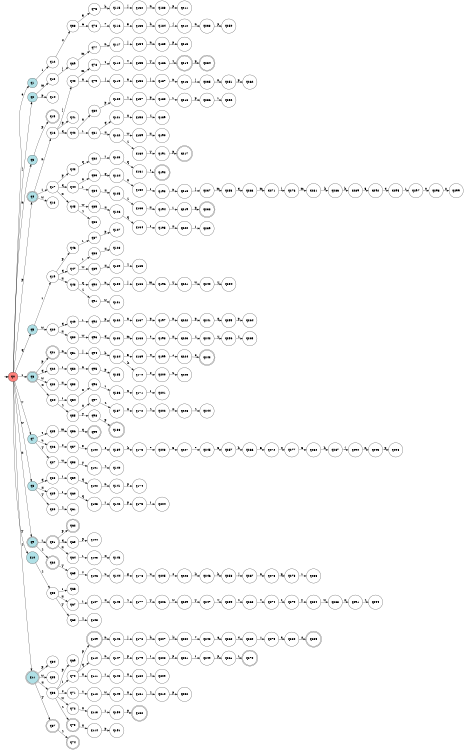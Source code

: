 digraph APTAALF {
__start0 [style = invis, shape = none, label = "", width = 0, height = 0];

rankdir=LR;
size="8,5";

s0 [style="filled", color="black", fillcolor="#ff817b" shape="circle", label="q0"];
s1 [style="filled", color="black", fillcolor="powderblue" shape="circle", label="q1"];
s2 [style="filled", color="black", fillcolor="powderblue" shape="circle", label="q2"];
s3 [style="filled", color="black", fillcolor="powderblue" shape="circle", label="q3"];
s4 [style="rounded,filled", color="black", fillcolor="powderblue" shape="doublecircle", label="q4"];
s5 [style="filled", color="black", fillcolor="powderblue" shape="circle", label="q5"];
s6 [style="rounded,filled", color="black", fillcolor="powderblue" shape="doublecircle", label="q6"];
s7 [style="filled", color="black", fillcolor="powderblue" shape="circle", label="q7"];
s8 [style="filled", color="black", fillcolor="powderblue" shape="circle", label="q8"];
s9 [style="rounded,filled", color="black", fillcolor="powderblue" shape="doublecircle", label="q9"];
s10 [style="filled", color="black", fillcolor="powderblue" shape="circle", label="q10"];
s11 [style="rounded,filled", color="black", fillcolor="powderblue" shape="doublecircle", label="q11"];
s12 [style="filled", color="black", fillcolor="white" shape="circle", label="q12"];
s13 [style="filled", color="black", fillcolor="white" shape="circle", label="q13"];
s14 [style="filled", color="black", fillcolor="white" shape="circle", label="q14"];
s15 [style="rounded,filled", color="black", fillcolor="white" shape="doublecircle", label="q15"];
s16 [style="filled", color="black", fillcolor="white" shape="circle", label="q16"];
s17 [style="filled", color="black", fillcolor="white" shape="circle", label="q17"];
s18 [style="filled", color="black", fillcolor="white" shape="circle", label="q18"];
s19 [style="filled", color="black", fillcolor="white" shape="circle", label="q19"];
s20 [style="filled", color="black", fillcolor="white" shape="circle", label="q20"];
s21 [style="rounded,filled", color="black", fillcolor="white" shape="doublecircle", label="q21"];
s22 [style="filled", color="black", fillcolor="white" shape="circle", label="q22"];
s23 [style="filled", color="black", fillcolor="white" shape="circle", label="q23"];
s24 [style="filled", color="black", fillcolor="white" shape="circle", label="q24"];
s25 [style="filled", color="black", fillcolor="white" shape="circle", label="q25"];
s26 [style="filled", color="black", fillcolor="white" shape="circle", label="q26"];
s27 [style="filled", color="black", fillcolor="white" shape="circle", label="q27"];
s28 [style="filled", color="black", fillcolor="white" shape="circle", label="q28"];
s29 [style="filled", color="black", fillcolor="white" shape="circle", label="q29"];
s30 [style="filled", color="black", fillcolor="white" shape="circle", label="q30"];
s31 [style="rounded,filled", color="black", fillcolor="white" shape="doublecircle", label="q31"];
s32 [style="rounded,filled", color="black", fillcolor="white" shape="doublecircle", label="q32"];
s33 [style="filled", color="black", fillcolor="white" shape="circle", label="q33"];
s34 [style="filled", color="black", fillcolor="white" shape="circle", label="q34"];
s35 [style="filled", color="black", fillcolor="white" shape="circle", label="q35"];
s36 [style="filled", color="black", fillcolor="white" shape="circle", label="q36"];
s37 [style="rounded,filled", color="black", fillcolor="white" shape="doublecircle", label="q37"];
s38 [style="filled", color="black", fillcolor="white" shape="circle", label="q38"];
s39 [style="filled", color="black", fillcolor="white" shape="circle", label="q39"];
s40 [style="filled", color="black", fillcolor="white" shape="circle", label="q40"];
s41 [style="filled", color="black", fillcolor="white" shape="circle", label="q41"];
s42 [style="filled", color="black", fillcolor="white" shape="circle", label="q42"];
s43 [style="filled", color="black", fillcolor="white" shape="circle", label="q43"];
s44 [style="filled", color="black", fillcolor="white" shape="circle", label="q44"];
s45 [style="filled", color="black", fillcolor="white" shape="circle", label="q45"];
s46 [style="filled", color="black", fillcolor="white" shape="circle", label="q46"];
s47 [style="filled", color="black", fillcolor="white" shape="circle", label="q47"];
s48 [style="filled", color="black", fillcolor="white" shape="circle", label="q48"];
s49 [style="filled", color="black", fillcolor="white" shape="circle", label="q49"];
s50 [style="filled", color="black", fillcolor="white" shape="circle", label="q50"];
s51 [style="filled", color="black", fillcolor="white" shape="circle", label="q51"];
s52 [style="filled", color="black", fillcolor="white" shape="circle", label="q52"];
s53 [style="filled", color="black", fillcolor="white" shape="circle", label="q53"];
s54 [style="filled", color="black", fillcolor="white" shape="circle", label="q54"];
s55 [style="filled", color="black", fillcolor="white" shape="circle", label="q55"];
s56 [style="filled", color="black", fillcolor="white" shape="circle", label="q56"];
s57 [style="filled", color="black", fillcolor="white" shape="circle", label="q57"];
s58 [style="filled", color="black", fillcolor="white" shape="circle", label="q58"];
s59 [style="filled", color="black", fillcolor="white" shape="circle", label="q59"];
s60 [style="filled", color="black", fillcolor="white" shape="circle", label="q60"];
s61 [style="filled", color="black", fillcolor="white" shape="circle", label="q61"];
s62 [style="rounded,filled", color="black", fillcolor="white" shape="doublecircle", label="q62"];
s63 [style="filled", color="black", fillcolor="white" shape="circle", label="q63"];
s64 [style="filled", color="black", fillcolor="white" shape="circle", label="q64"];
s65 [style="filled", color="black", fillcolor="white" shape="circle", label="q65"];
s66 [style="filled", color="black", fillcolor="white" shape="circle", label="q66"];
s67 [style="filled", color="black", fillcolor="white" shape="circle", label="q67"];
s68 [style="filled", color="black", fillcolor="white" shape="circle", label="q68"];
s69 [style="filled", color="black", fillcolor="white" shape="circle", label="q69"];
s70 [style="filled", color="black", fillcolor="white" shape="circle", label="q70"];
s71 [style="filled", color="black", fillcolor="white" shape="circle", label="q71"];
s72 [style="filled", color="black", fillcolor="white" shape="circle", label="q72"];
s73 [style="rounded,filled", color="black", fillcolor="white" shape="doublecircle", label="q73"];
s74 [style="rounded,filled", color="black", fillcolor="white" shape="doublecircle", label="q74"];
s75 [style="filled", color="black", fillcolor="white" shape="circle", label="q75"];
s76 [style="filled", color="black", fillcolor="white" shape="circle", label="q76"];
s77 [style="filled", color="black", fillcolor="white" shape="circle", label="q77"];
s78 [style="filled", color="black", fillcolor="white" shape="circle", label="q78"];
s79 [style="filled", color="black", fillcolor="white" shape="circle", label="q79"];
s80 [style="filled", color="black", fillcolor="white" shape="circle", label="q80"];
s81 [style="filled", color="black", fillcolor="white" shape="circle", label="q81"];
s82 [style="filled", color="black", fillcolor="white" shape="circle", label="q82"];
s83 [style="filled", color="black", fillcolor="white" shape="circle", label="q83"];
s84 [style="filled", color="black", fillcolor="white" shape="circle", label="q84"];
s85 [style="filled", color="black", fillcolor="white" shape="circle", label="q85"];
s86 [style="filled", color="black", fillcolor="white" shape="circle", label="q86"];
s87 [style="filled", color="black", fillcolor="white" shape="circle", label="q87"];
s88 [style="filled", color="black", fillcolor="white" shape="circle", label="q88"];
s89 [style="filled", color="black", fillcolor="white" shape="circle", label="q89"];
s90 [style="filled", color="black", fillcolor="white" shape="circle", label="q90"];
s91 [style="filled", color="black", fillcolor="white" shape="circle", label="q91"];
s92 [style="filled", color="black", fillcolor="white" shape="circle", label="q92"];
s93 [style="filled", color="black", fillcolor="white" shape="circle", label="q93"];
s94 [style="filled", color="black", fillcolor="white" shape="circle", label="q94"];
s95 [style="filled", color="black", fillcolor="white" shape="circle", label="q95"];
s96 [style="filled", color="black", fillcolor="white" shape="circle", label="q96"];
s97 [style="filled", color="black", fillcolor="white" shape="circle", label="q97"];
s98 [style="filled", color="black", fillcolor="white" shape="circle", label="q98"];
s99 [style="rounded,filled", color="black", fillcolor="white" shape="doublecircle", label="q99"];
s100 [style="filled", color="black", fillcolor="white" shape="circle", label="q100"];
s101 [style="filled", color="black", fillcolor="white" shape="circle", label="q101"];
s102 [style="filled", color="black", fillcolor="white" shape="circle", label="q102"];
s103 [style="filled", color="black", fillcolor="white" shape="circle", label="q103"];
s104 [style="filled", color="black", fillcolor="white" shape="circle", label="q104"];
s105 [style="filled", color="black", fillcolor="white" shape="circle", label="q105"];
s106 [style="filled", color="black", fillcolor="white" shape="circle", label="q106"];
s107 [style="filled", color="black", fillcolor="white" shape="circle", label="q107"];
s108 [style="filled", color="black", fillcolor="white" shape="circle", label="q108"];
s109 [style="rounded,filled", color="black", fillcolor="white" shape="doublecircle", label="q109"];
s110 [style="filled", color="black", fillcolor="white" shape="circle", label="q110"];
s111 [style="filled", color="black", fillcolor="white" shape="circle", label="q111"];
s112 [style="filled", color="black", fillcolor="white" shape="circle", label="q112"];
s113 [style="filled", color="black", fillcolor="white" shape="circle", label="q113"];
s114 [style="filled", color="black", fillcolor="white" shape="circle", label="q114"];
s115 [style="filled", color="black", fillcolor="white" shape="circle", label="q115"];
s116 [style="filled", color="black", fillcolor="white" shape="circle", label="q116"];
s117 [style="filled", color="black", fillcolor="white" shape="circle", label="q117"];
s118 [style="filled", color="black", fillcolor="white" shape="circle", label="q118"];
s119 [style="filled", color="black", fillcolor="white" shape="circle", label="q119"];
s120 [style="filled", color="black", fillcolor="white" shape="circle", label="q120"];
s121 [style="filled", color="black", fillcolor="white" shape="circle", label="q121"];
s122 [style="filled", color="black", fillcolor="white" shape="circle", label="q122"];
s123 [style="filled", color="black", fillcolor="white" shape="circle", label="q123"];
s124 [style="filled", color="black", fillcolor="white" shape="circle", label="q124"];
s125 [style="filled", color="black", fillcolor="white" shape="circle", label="q125"];
s126 [style="filled", color="black", fillcolor="white" shape="circle", label="q126"];
s127 [style="filled", color="black", fillcolor="white" shape="circle", label="q127"];
s128 [style="filled", color="black", fillcolor="white" shape="circle", label="q128"];
s129 [style="filled", color="black", fillcolor="white" shape="circle", label="q129"];
s130 [style="filled", color="black", fillcolor="white" shape="circle", label="q130"];
s131 [style="filled", color="black", fillcolor="white" shape="circle", label="q131"];
s132 [style="filled", color="black", fillcolor="white" shape="circle", label="q132"];
s133 [style="filled", color="black", fillcolor="white" shape="circle", label="q133"];
s134 [style="filled", color="black", fillcolor="white" shape="circle", label="q134"];
s135 [style="filled", color="black", fillcolor="white" shape="circle", label="q135"];
s136 [style="filled", color="black", fillcolor="white" shape="circle", label="q136"];
s137 [style="filled", color="black", fillcolor="white" shape="circle", label="q137"];
s138 [style="rounded,filled", color="black", fillcolor="white" shape="doublecircle", label="q138"];
s139 [style="filled", color="black", fillcolor="white" shape="circle", label="q139"];
s140 [style="filled", color="black", fillcolor="white" shape="circle", label="q140"];
s141 [style="filled", color="black", fillcolor="white" shape="circle", label="q141"];
s142 [style="filled", color="black", fillcolor="white" shape="circle", label="q142"];
s143 [style="filled", color="black", fillcolor="white" shape="circle", label="q143"];
s144 [style="filled", color="black", fillcolor="white" shape="circle", label="q144"];
s145 [style="filled", color="black", fillcolor="white" shape="circle", label="q145"];
s146 [style="filled", color="black", fillcolor="white" shape="circle", label="q146"];
s147 [style="filled", color="black", fillcolor="white" shape="circle", label="q147"];
s148 [style="filled", color="black", fillcolor="white" shape="circle", label="q148"];
s149 [style="filled", color="black", fillcolor="white" shape="circle", label="q149"];
s150 [style="filled", color="black", fillcolor="white" shape="circle", label="q150"];
s151 [style="filled", color="black", fillcolor="white" shape="circle", label="q151"];
s152 [style="filled", color="black", fillcolor="white" shape="circle", label="q152"];
s153 [style="filled", color="black", fillcolor="white" shape="circle", label="q153"];
s154 [style="filled", color="black", fillcolor="white" shape="circle", label="q154"];
s155 [style="filled", color="black", fillcolor="white" shape="circle", label="q155"];
s156 [style="filled", color="black", fillcolor="white" shape="circle", label="q156"];
s157 [style="filled", color="black", fillcolor="white" shape="circle", label="q157"];
s158 [style="filled", color="black", fillcolor="white" shape="circle", label="q158"];
s159 [style="filled", color="black", fillcolor="white" shape="circle", label="q159"];
s160 [style="filled", color="black", fillcolor="white" shape="circle", label="q160"];
s161 [style="filled", color="black", fillcolor="white" shape="circle", label="q161"];
s162 [style="filled", color="black", fillcolor="white" shape="circle", label="q162"];
s163 [style="filled", color="black", fillcolor="white" shape="circle", label="q163"];
s164 [style="filled", color="black", fillcolor="white" shape="circle", label="q164"];
s165 [style="filled", color="black", fillcolor="white" shape="circle", label="q165"];
s166 [style="filled", color="black", fillcolor="white" shape="circle", label="q166"];
s167 [style="filled", color="black", fillcolor="white" shape="circle", label="q167"];
s168 [style="filled", color="black", fillcolor="white" shape="circle", label="q168"];
s169 [style="filled", color="black", fillcolor="white" shape="circle", label="q169"];
s170 [style="filled", color="black", fillcolor="white" shape="circle", label="q170"];
s171 [style="filled", color="black", fillcolor="white" shape="circle", label="q171"];
s172 [style="filled", color="black", fillcolor="white" shape="circle", label="q172"];
s173 [style="filled", color="black", fillcolor="white" shape="circle", label="q173"];
s174 [style="filled", color="black", fillcolor="white" shape="circle", label="q174"];
s175 [style="filled", color="black", fillcolor="white" shape="circle", label="q175"];
s176 [style="filled", color="black", fillcolor="white" shape="circle", label="q176"];
s177 [style="filled", color="black", fillcolor="white" shape="circle", label="q177"];
s178 [style="filled", color="black", fillcolor="white" shape="circle", label="q178"];
s179 [style="filled", color="black", fillcolor="white" shape="circle", label="q179"];
s180 [style="filled", color="black", fillcolor="white" shape="circle", label="q180"];
s181 [style="filled", color="black", fillcolor="white" shape="circle", label="q181"];
s182 [style="rounded,filled", color="black", fillcolor="white" shape="doublecircle", label="q182"];
s183 [style="filled", color="black", fillcolor="white" shape="circle", label="q183"];
s184 [style="filled", color="black", fillcolor="white" shape="circle", label="q184"];
s185 [style="filled", color="black", fillcolor="white" shape="circle", label="q185"];
s186 [style="filled", color="black", fillcolor="white" shape="circle", label="q186"];
s187 [style="filled", color="black", fillcolor="white" shape="circle", label="q187"];
s188 [style="filled", color="black", fillcolor="white" shape="circle", label="q188"];
s189 [style="filled", color="black", fillcolor="white" shape="circle", label="q189"];
s190 [style="filled", color="black", fillcolor="white" shape="circle", label="q190"];
s191 [style="filled", color="black", fillcolor="white" shape="circle", label="q191"];
s192 [style="rounded,filled", color="black", fillcolor="white" shape="doublecircle", label="q192"];
s193 [style="filled", color="black", fillcolor="white" shape="circle", label="q193"];
s194 [style="filled", color="black", fillcolor="white" shape="circle", label="q194"];
s195 [style="filled", color="black", fillcolor="white" shape="circle", label="q195"];
s196 [style="filled", color="black", fillcolor="white" shape="circle", label="q196"];
s197 [style="filled", color="black", fillcolor="white" shape="circle", label="q197"];
s198 [style="filled", color="black", fillcolor="white" shape="circle", label="q198"];
s199 [style="filled", color="black", fillcolor="white" shape="circle", label="q199"];
s200 [style="filled", color="black", fillcolor="white" shape="circle", label="q200"];
s201 [style="filled", color="black", fillcolor="white" shape="circle", label="q201"];
s202 [style="filled", color="black", fillcolor="white" shape="circle", label="q202"];
s203 [style="filled", color="black", fillcolor="white" shape="circle", label="q203"];
s204 [style="filled", color="black", fillcolor="white" shape="circle", label="q204"];
s205 [style="filled", color="black", fillcolor="white" shape="circle", label="q205"];
s206 [style="filled", color="black", fillcolor="white" shape="circle", label="q206"];
s207 [style="filled", color="black", fillcolor="white" shape="circle", label="q207"];
s208 [style="filled", color="black", fillcolor="white" shape="circle", label="q208"];
s209 [style="filled", color="black", fillcolor="white" shape="circle", label="q209"];
s210 [style="filled", color="black", fillcolor="white" shape="circle", label="q210"];
s211 [style="filled", color="black", fillcolor="white" shape="circle", label="q211"];
s212 [style="filled", color="black", fillcolor="white" shape="circle", label="q212"];
s213 [style="filled", color="black", fillcolor="white" shape="circle", label="q213"];
s214 [style="rounded,filled", color="black", fillcolor="white" shape="doublecircle", label="q214"];
s215 [style="filled", color="black", fillcolor="white" shape="circle", label="q215"];
s216 [style="filled", color="black", fillcolor="white" shape="circle", label="q216"];
s217 [style="rounded,filled", color="black", fillcolor="white" shape="doublecircle", label="q217"];
s218 [style="filled", color="black", fillcolor="white" shape="circle", label="q218"];
s219 [style="filled", color="black", fillcolor="white" shape="circle", label="q219"];
s220 [style="filled", color="black", fillcolor="white" shape="circle", label="q220"];
s221 [style="filled", color="black", fillcolor="white" shape="circle", label="q221"];
s222 [style="filled", color="black", fillcolor="white" shape="circle", label="q222"];
s223 [style="filled", color="black", fillcolor="white" shape="circle", label="q223"];
s224 [style="filled", color="black", fillcolor="white" shape="circle", label="q224"];
s225 [style="filled", color="black", fillcolor="white" shape="circle", label="q225"];
s226 [style="filled", color="black", fillcolor="white" shape="circle", label="q226"];
s227 [style="filled", color="black", fillcolor="white" shape="circle", label="q227"];
s228 [style="filled", color="black", fillcolor="white" shape="circle", label="q228"];
s229 [style="filled", color="black", fillcolor="white" shape="circle", label="q229"];
s230 [style="filled", color="black", fillcolor="white" shape="circle", label="q230"];
s231 [style="filled", color="black", fillcolor="white" shape="circle", label="q231"];
s232 [style="filled", color="black", fillcolor="white" shape="circle", label="q232"];
s233 [style="filled", color="black", fillcolor="white" shape="circle", label="q233"];
s234 [style="rounded,filled", color="black", fillcolor="white" shape="doublecircle", label="q234"];
s235 [style="filled", color="black", fillcolor="white" shape="circle", label="q235"];
s236 [style="filled", color="black", fillcolor="white" shape="circle", label="q236"];
s237 [style="filled", color="black", fillcolor="white" shape="circle", label="q237"];
s238 [style="rounded,filled", color="black", fillcolor="white" shape="doublecircle", label="q238"];
s239 [style="filled", color="black", fillcolor="white" shape="circle", label="q239"];
s240 [style="filled", color="black", fillcolor="white" shape="circle", label="q240"];
s241 [style="filled", color="black", fillcolor="white" shape="circle", label="q241"];
s242 [style="filled", color="black", fillcolor="white" shape="circle", label="q242"];
s243 [style="rounded,filled", color="black", fillcolor="white" shape="doublecircle", label="q243"];
s244 [style="filled", color="black", fillcolor="white" shape="circle", label="q244"];
s245 [style="filled", color="black", fillcolor="white" shape="circle", label="q245"];
s246 [style="filled", color="black", fillcolor="white" shape="circle", label="q246"];
s247 [style="filled", color="black", fillcolor="white" shape="circle", label="q247"];
s248 [style="filled", color="black", fillcolor="white" shape="circle", label="q248"];
s249 [style="filled", color="black", fillcolor="white" shape="circle", label="q249"];
s250 [style="filled", color="black", fillcolor="white" shape="circle", label="q250"];
s251 [style="filled", color="black", fillcolor="white" shape="circle", label="q251"];
s252 [style="filled", color="black", fillcolor="white" shape="circle", label="q252"];
s253 [style="filled", color="black", fillcolor="white" shape="circle", label="q253"];
s254 [style="filled", color="black", fillcolor="white" shape="circle", label="q254"];
s255 [style="filled", color="black", fillcolor="white" shape="circle", label="q255"];
s256 [style="filled", color="black", fillcolor="white" shape="circle", label="q256"];
s257 [style="filled", color="black", fillcolor="white" shape="circle", label="q257"];
s258 [style="filled", color="black", fillcolor="white" shape="circle", label="q258"];
s259 [style="filled", color="black", fillcolor="white" shape="circle", label="q259"];
s260 [style="filled", color="black", fillcolor="white" shape="circle", label="q260"];
s261 [style="filled", color="black", fillcolor="white" shape="circle", label="q261"];
s262 [style="filled", color="black", fillcolor="white" shape="circle", label="q262"];
s263 [style="filled", color="black", fillcolor="white" shape="circle", label="q263"];
s264 [style="filled", color="black", fillcolor="white" shape="circle", label="q264"];
s265 [style="filled", color="black", fillcolor="white" shape="circle", label="q265"];
s266 [style="filled", color="black", fillcolor="white" shape="circle", label="q266"];
s267 [style="filled", color="black", fillcolor="white" shape="circle", label="q267"];
s268 [style="filled", color="black", fillcolor="white" shape="circle", label="q268"];
s269 [style="filled", color="black", fillcolor="white" shape="circle", label="q269"];
s270 [style="rounded,filled", color="black", fillcolor="white" shape="doublecircle", label="q270"];
s271 [style="filled", color="black", fillcolor="white" shape="circle", label="q271"];
s272 [style="filled", color="black", fillcolor="white" shape="circle", label="q272"];
s273 [style="filled", color="black", fillcolor="white" shape="circle", label="q273"];
s274 [style="filled", color="black", fillcolor="white" shape="circle", label="q274"];
s275 [style="filled", color="black", fillcolor="white" shape="circle", label="q275"];
s276 [style="filled", color="black", fillcolor="white" shape="circle", label="q276"];
s277 [style="filled", color="black", fillcolor="white" shape="circle", label="q277"];
s278 [style="filled", color="black", fillcolor="white" shape="circle", label="q278"];
s279 [style="filled", color="black", fillcolor="white" shape="circle", label="q279"];
s280 [style="filled", color="black", fillcolor="white" shape="circle", label="q280"];
s281 [style="filled", color="black", fillcolor="white" shape="circle", label="q281"];
s282 [style="filled", color="black", fillcolor="white" shape="circle", label="q282"];
s283 [style="filled", color="black", fillcolor="white" shape="circle", label="q283"];
s284 [style="filled", color="black", fillcolor="white" shape="circle", label="q284"];
s285 [style="rounded,filled", color="black", fillcolor="white" shape="doublecircle", label="q285"];
s286 [style="filled", color="black", fillcolor="white" shape="circle", label="q286"];
s287 [style="filled", color="black", fillcolor="white" shape="circle", label="q287"];
s288 [style="filled", color="black", fillcolor="white" shape="circle", label="q288"];
s289 [style="filled", color="black", fillcolor="white" shape="circle", label="q289"];
s290 [style="filled", color="black", fillcolor="white" shape="circle", label="q290"];
s291 [style="filled", color="black", fillcolor="white" shape="circle", label="q291"];
s292 [style="filled", color="black", fillcolor="white" shape="circle", label="q292"];
s293 [style="filled", color="black", fillcolor="white" shape="circle", label="q293"];
s294 [style="filled", color="black", fillcolor="white" shape="circle", label="q294"];
s295 [style="filled", color="black", fillcolor="white" shape="circle", label="q295"];
s296 [style="filled", color="black", fillcolor="white" shape="circle", label="q296"];
s297 [style="filled", color="black", fillcolor="white" shape="circle", label="q297"];
s298 [style="filled", color="black", fillcolor="white" shape="circle", label="q298"];
s299 [style="filled", color="black", fillcolor="white" shape="circle", label="q299"];
subgraph cluster_main { 
	graph [pad=".75", ranksep="0.15", nodesep="0.15"];
	 style=invis; 
	__start0 -> s0 [penwidth=2];
}
s0 -> s1 [label="0"];
s0 -> s2 [label="j"];
s0 -> s3 [label="n"];
s0 -> s4 [label="p"];
s0 -> s5 [label="q"];
s0 -> s6 [label="r"];
s0 -> s7 [label="v"];
s0 -> s8 [label="w"];
s0 -> s9 [label="x"];
s0 -> s10 [label="y"];
s0 -> s11 [label="z"];
s1 -> s12 [label="1"];
s2 -> s13 [label="m"];
s2 -> s14 [label="p"];
s3 -> s15 [label="p"];
s4 -> s16 [label="n"];
s4 -> s17 [label="r"];
s4 -> s18 [label="w"];
s5 -> s19 [label="r"];
s5 -> s20 [label="w"];
s6 -> s21 [label="p"];
s6 -> s22 [label="q"];
s6 -> s23 [label="w"];
s6 -> s24 [label="x"];
s7 -> s25 [label="t"];
s7 -> s26 [label="u"];
s7 -> s27 [label="y"];
s8 -> s28 [label="q"];
s8 -> s29 [label="x"];
s8 -> s30 [label="y"];
s9 -> s31 [label="r"];
s9 -> s32 [label="z"];
s10 -> s33 [label="z"];
s11 -> s34 [label="p"];
s11 -> s35 [label="w"];
s11 -> s36 [label="x"];
s11 -> s37 [label="y"];
s12 -> s38 [label="4"];
s13 -> s39 [label="j"];
s16 -> s40 [label="j"];
s16 -> s41 [label="p"];
s16 -> s42 [label="q"];
s17 -> s43 [label="p"];
s17 -> s44 [label="q"];
s17 -> s45 [label="x"];
s19 -> s46 [label="p"];
s19 -> s47 [label="q"];
s19 -> s48 [label="x"];
s20 -> s49 [label="q"];
s20 -> s50 [label="x"];
s21 -> s51 [label="n"];
s22 -> s52 [label="r"];
s23 -> s53 [label="x"];
s24 -> s54 [label="r"];
s24 -> s55 [label="z"];
s25 -> s56 [label="m"];
s26 -> s57 [label="s"];
s27 -> s58 [label="w"];
s28 -> s59 [label="r"];
s29 -> s60 [label="r"];
s30 -> s61 [label="z"];
s31 -> s62 [label="p"];
s31 -> s63 [label="q"];
s31 -> s64 [label="x"];
s32 -> s65 [label="y"];
s33 -> s66 [label="r"];
s33 -> s67 [label="x"];
s33 -> s68 [label="y"];
s36 -> s69 [label="p"];
s36 -> s70 [label="r"];
s36 -> s71 [label="s"];
s36 -> s72 [label="w"];
s36 -> s73 [label="z"];
s37 -> s74 [label="z"];
s38 -> s75 [label="5"];
s38 -> s76 [label="6"];
s39 -> s77 [label="m"];
s40 -> s78 [label="m"];
s40 -> s79 [label="n"];
s42 -> s80 [label="n"];
s42 -> s81 [label="r"];
s43 -> s82 [label="q"];
s44 -> s83 [label="n"];
s44 -> s84 [label="r"];
s45 -> s85 [label="w"];
s45 -> s86 [label="z"];
s46 -> s87 [label="r"];
s47 -> s88 [label="r"];
s47 -> s89 [label="w"];
s48 -> s90 [label="q"];
s48 -> s91 [label="z"];
s49 -> s92 [label="r"];
s50 -> s93 [label="w"];
s51 -> s94 [label="j"];
s52 -> s95 [label="n"];
s54 -> s96 [label="x"];
s55 -> s97 [label="x"];
s55 -> s98 [label="y"];
s56 -> s99 [label="q"];
s57 -> s100 [label="e"];
s58 -> s101 [label="y"];
s59 -> s102 [label="q"];
s60 -> s103 [label="q"];
s63 -> s104 [label="p"];
s64 -> s105 [label="r"];
s65 -> s106 [label="v"];
s67 -> s107 [label="r"];
s68 -> s108 [label="z"];
s70 -> s109 [label="p"];
s70 -> s110 [label="q"];
s70 -> s111 [label="x"];
s71 -> s112 [label="t"];
s72 -> s113 [label="x"];
s73 -> s114 [label="x"];
s75 -> s115 [label="h"];
s76 -> s116 [label="7"];
s77 -> s117 [label="n"];
s78 -> s118 [label="t"];
s79 -> s119 [label="j"];
s80 -> s120 [label="p"];
s81 -> s121 [label="q"];
s81 -> s122 [label="x"];
s82 -> s123 [label="r"];
s83 -> s124 [label="q"];
s84 -> s125 [label="x"];
s85 -> s126 [label="x"];
s87 -> s127 [label="p"];
s88 -> s128 [label="x"];
s89 -> s129 [label="x"];
s90 -> s130 [label="n"];
s91 -> s131 [label="w"];
s92 -> s132 [label="p"];
s93 -> s133 [label="q"];
s94 -> s134 [label="h"];
s95 -> s135 [label="p"];
s96 -> s136 [label="r"];
s97 -> s137 [label="z"];
s98 -> s138 [label="p"];
s100 -> s139 [label="s"];
s101 -> s140 [label="z"];
s102 -> s141 [label="n"];
s103 -> s142 [label="r"];
s105 -> s143 [label="x"];
s106 -> s144 [label="u"];
s107 -> s145 [label="x"];
s109 -> s146 [label="n"];
s110 -> s147 [label="n"];
s111 -> s148 [label="r"];
s112 -> s149 [label="w"];
s113 -> s150 [label="r"];
s114 -> s151 [label="p"];
s115 -> s152 [label="j"];
s116 -> s153 [label="5"];
s117 -> s154 [label="j"];
s118 -> s155 [label="v"];
s119 -> s156 [label="n"];
s120 -> s157 [label="r"];
s121 -> s158 [label="x"];
s122 -> s159 [label="w"];
s122 -> s160 [label="z"];
s123 -> s161 [label="q"];
s124 -> s162 [label="x"];
s125 -> s163 [label="z"];
s126 -> s164 [label="q"];
s129 -> s165 [label="z"];
s130 -> s166 [label="j"];
s132 -> s167 [label="n"];
s133 -> s168 [label="m"];
s134 -> s169 [label="5"];
s134 -> s170 [label="k"];
s136 -> s171 [label="x"];
s137 -> s172 [label="x"];
s139 -> s173 [label="k"];
s141 -> s174 [label="p"];
s142 -> s175 [label="p"];
s144 -> s176 [label="g"];
s145 -> s177 [label="z"];
s146 -> s178 [label="j"];
s147 -> s179 [label="p"];
s148 -> s180 [label="x"];
s149 -> s181 [label="x"];
s150 -> s182 [label="p"];
s152 -> s183 [label="n"];
s153 -> s184 [label="h"];
s154 -> s185 [label="n"];
s155 -> s186 [label="y"];
s156 -> s187 [label="j"];
s157 -> s188 [label="p"];
s158 -> s189 [label="z"];
s159 -> s190 [label="x"];
s160 -> s191 [label="y"];
s161 -> s192 [label="r"];
s162 -> s193 [label="r"];
s163 -> s194 [label="x"];
s164 -> s195 [label="r"];
s166 -> s196 [label="m"];
s167 -> s197 [label="p"];
s168 -> s198 [label="t"];
s169 -> s199 [label="4"];
s170 -> s200 [label="s"];
s171 -> s201 [label="r"];
s172 -> s202 [label="z"];
s173 -> s203 [label="7"];
s175 -> s204 [label="r"];
s176 -> s205 [label="u"];
s177 -> s206 [label="y"];
s178 -> s207 [label="h"];
s179 -> s208 [label="r"];
s180 -> s209 [label="z"];
s181 -> s210 [label="z"];
s183 -> s211 [label="p"];
s184 -> s212 [label="j"];
s185 -> s213 [label="p"];
s186 -> s214 [label="z"];
s187 -> s215 [label="n"];
s188 -> s216 [label="r"];
s191 -> s217 [label="p"];
s193 -> s218 [label="n"];
s194 -> s219 [label="r"];
s195 -> s220 [label="x"];
s196 -> s221 [label="y"];
s197 -> s222 [label="n"];
s198 -> s223 [label="x"];
s199 -> s224 [label="1"];
s200 -> s225 [label="u"];
s202 -> s226 [label="x"];
s203 -> s227 [label="5"];
s205 -> s228 [label="s"];
s206 -> s229 [label="w"];
s207 -> s230 [label="k"];
s208 -> s231 [label="p"];
s210 -> s232 [label="p"];
s212 -> s233 [label="n"];
s214 -> s234 [label="p"];
s215 -> s235 [label="j"];
s216 -> s236 [label="p"];
s218 -> s237 [label="j"];
s219 -> s238 [label="p"];
s220 -> s239 [label="r"];
s221 -> s240 [label="w"];
s222 -> s241 [label="p"];
s223 -> s242 [label="z"];
s224 -> s243 [label="0"];
s226 -> s244 [label="z"];
s227 -> s245 [label="7"];
s228 -> s246 [label="k"];
s229 -> s247 [label="y"];
s230 -> s248 [label="7"];
s231 -> s249 [label="r"];
s233 -> s250 [label="p"];
s235 -> s251 [label="n"];
s236 -> s252 [label="r"];
s237 -> s253 [label="m"];
s240 -> s254 [label="y"];
s241 -> s255 [label="q"];
s242 -> s256 [label="y"];
s245 -> s257 [label="5"];
s246 -> s258 [label="h"];
s247 -> s259 [label="v"];
s248 -> s260 [label="6"];
s249 -> s261 [label="p"];
s251 -> s262 [label="p"];
s253 -> s263 [label="q"];
s255 -> s264 [label="p"];
s256 -> s265 [label="z"];
s257 -> s266 [label="h"];
s258 -> s267 [label="j"];
s259 -> s268 [label="t"];
s260 -> s269 [label="4"];
s261 -> s270 [label="r"];
s263 -> s271 [label="m"];
s266 -> s272 [label="5"];
s267 -> s273 [label="n"];
s268 -> s274 [label="v"];
s269 -> s275 [label="1"];
s271 -> s276 [label="j"];
s272 -> s277 [label="4"];
s273 -> s278 [label="p"];
s274 -> s279 [label="t"];
s275 -> s280 [label="0"];
s276 -> s281 [label="m"];
s277 -> s282 [label="5"];
s278 -> s283 [label="r"];
s279 -> s284 [label="y"];
s280 -> s285 [label="2"];
s281 -> s286 [label="k"];
s282 -> s287 [label="h"];
s284 -> s288 [label="w"];
s286 -> s289 [label="h"];
s287 -> s290 [label="j"];
s288 -> s291 [label="x"];
s289 -> s292 [label="5"];
s290 -> s293 [label="n"];
s291 -> s294 [label="z"];
s292 -> s295 [label="4"];
s293 -> s296 [label="p"];
s295 -> s297 [label="1"];
s297 -> s298 [label="0"];
s298 -> s299 [label="2"];

}